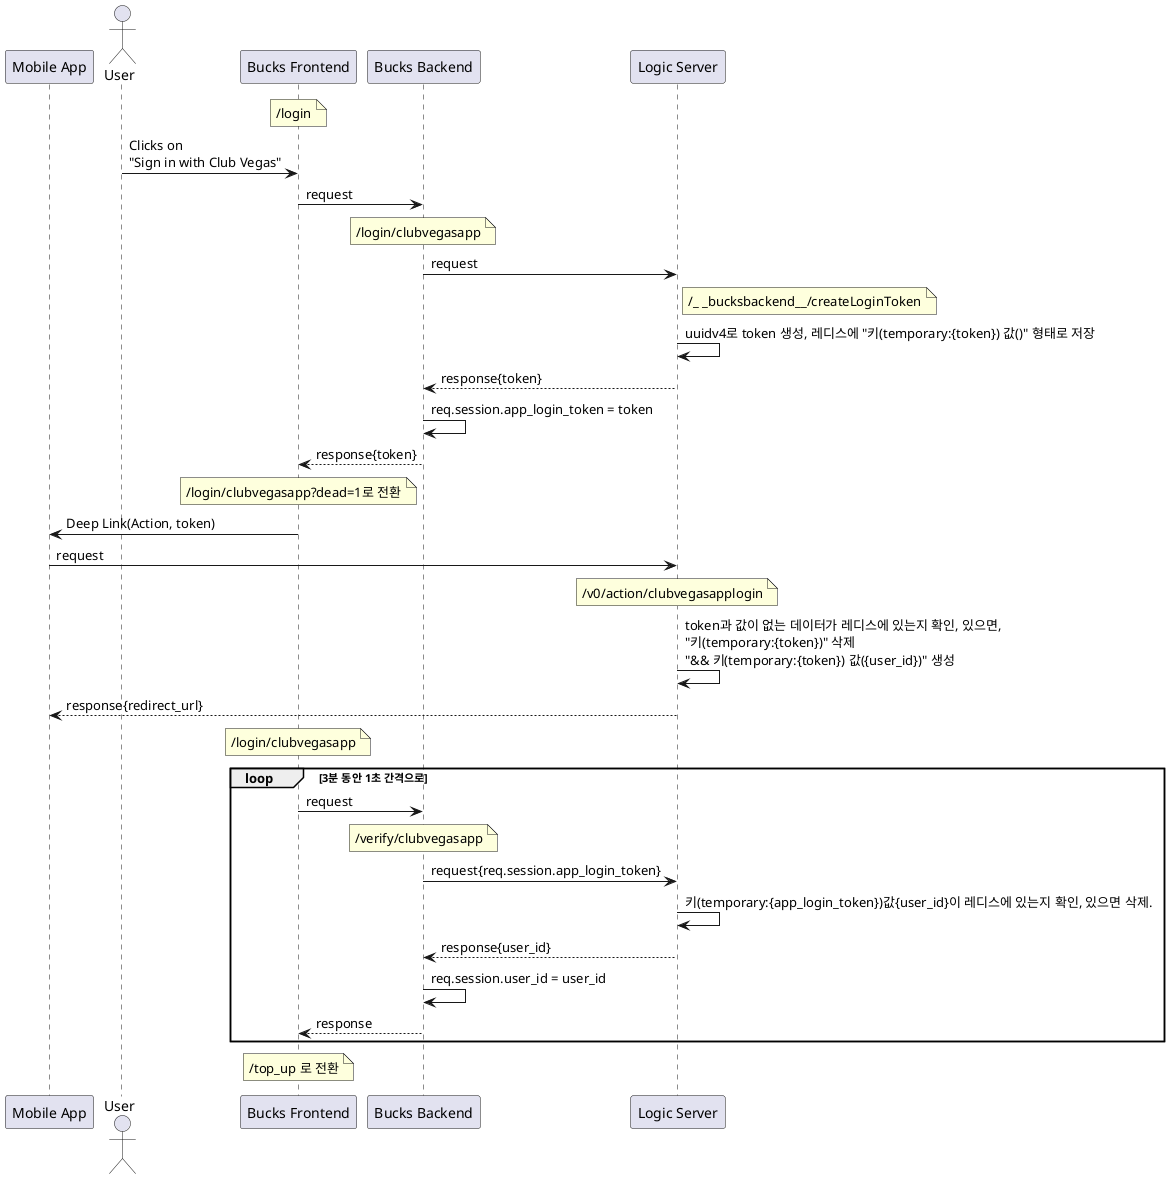 @startuml

participant "Mobile App" as MobileApp
actor "User" as User
participant "Bucks Frontend" as BucksFrontend
participant "Bucks Backend" as BucksBackend
participant "Logic Server" as LogicServer

note over BucksFrontend: /login
User -> BucksFrontend: Clicks on\n"Sign in with Club Vegas"
BucksFrontend -> BucksBackend: request
note over BucksBackend: /login/clubvegasapp
BucksBackend -> LogicServer: request
note right LogicServer: /_ _bucksbackend__/createLoginToken
LogicServer -> LogicServer: uuidv4로 token 생성, 레디스에 "키(temporary:{token}) 값()" 형태로 저장
LogicServer --> BucksBackend: response{token}
BucksBackend -> BucksBackend: req.session.app_login_token = token
BucksBackend --> BucksFrontend: response{token}
note over BucksFrontend: /login/clubvegasapp?dead=1로 전환
BucksFrontend -> MobileApp: Deep Link(Action, token)
MobileApp -> LogicServer: request
note over LogicServer : /v0/action/clubvegasapplogin
LogicServer -> LogicServer : token과 값이 없는 데이터가 레디스에 있는지 확인, 있으면,\n"키(temporary:{token})" 삭제\n"&& 키(temporary:{token}) 값({user_id})" 생성
LogicServer --> MobileApp: response{redirect_url}

note over BucksFrontend: /login/clubvegasapp

loop 3분 동안 1초 간격으로
    BucksFrontend -> BucksBackend: request
note over BucksBackend: /verify/clubvegasapp
    BucksBackend -> LogicServer: request{req.session.app_login_token}
    LogicServer -> LogicServer: 키(temporary:{app_login_token})값{user_id}이 레디스에 있는지 확인, 있으면 삭제.
    LogicServer --> BucksBackend: response{user_id}
    BucksBackend -> BucksBackend: req.session.user_id = user_id
    BucksBackend --> BucksFrontend: response
end
note over BucksFrontend: /top_up 로 전환

@enduml